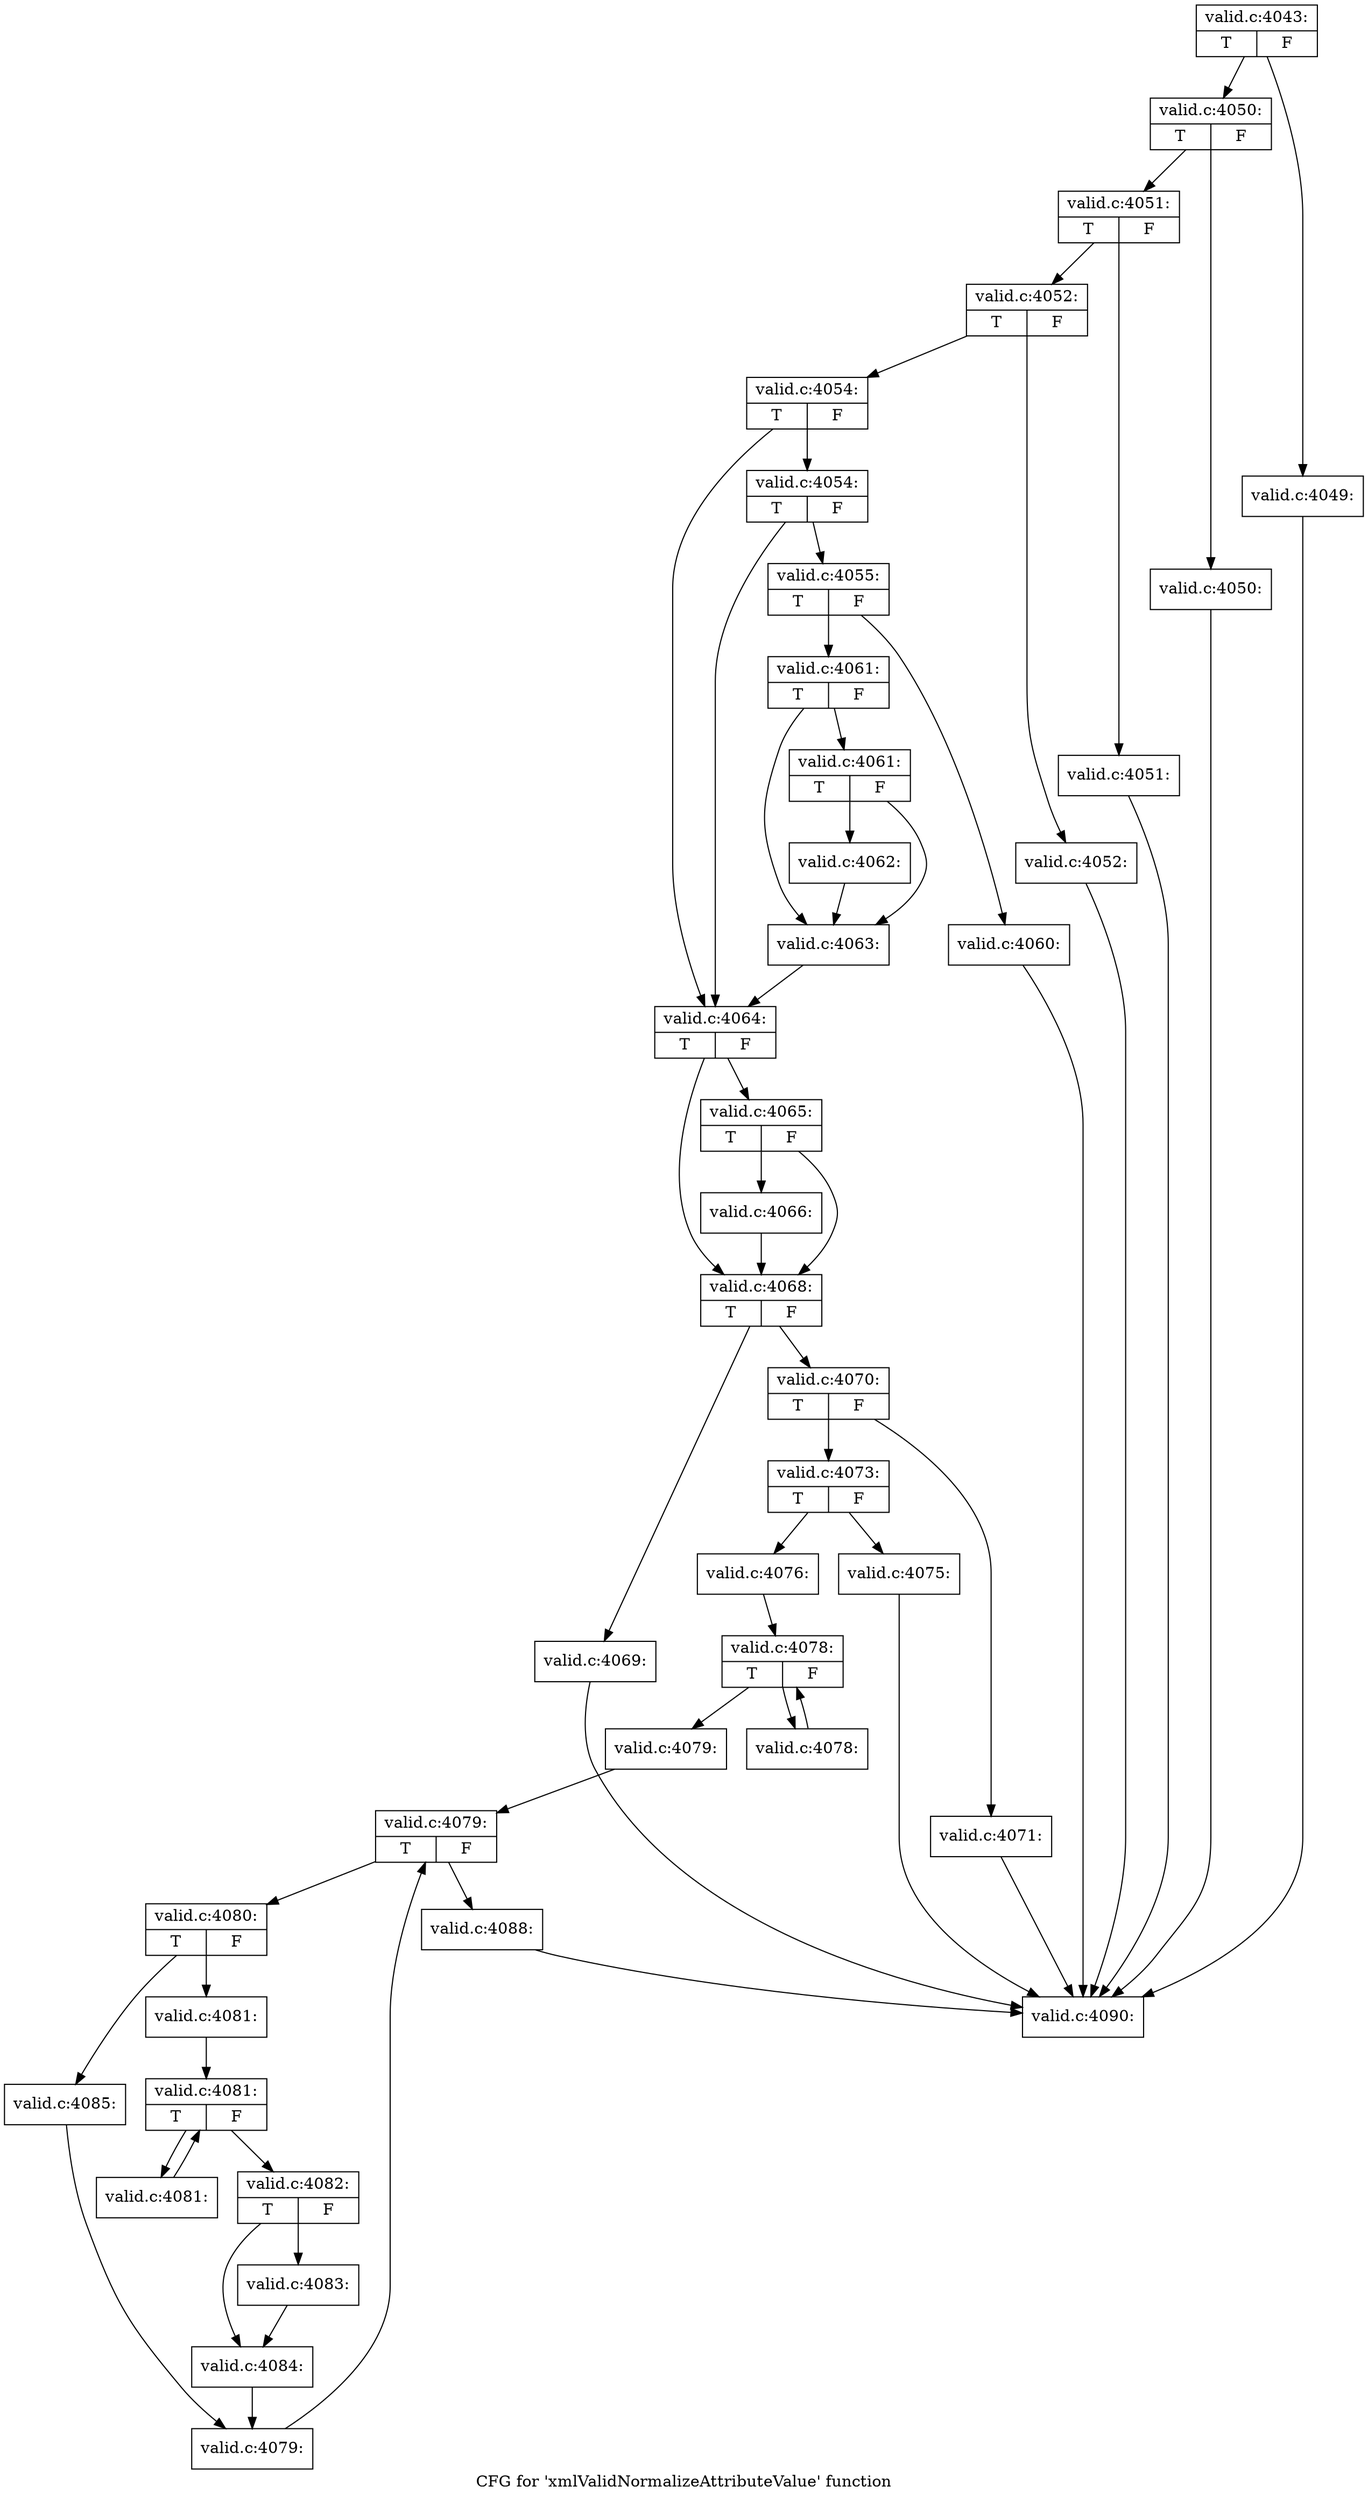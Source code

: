 digraph "CFG for 'xmlValidNormalizeAttributeValue' function" {
	label="CFG for 'xmlValidNormalizeAttributeValue' function";

	Node0x4f95850 [shape=record,label="{valid.c:4043:|{<s0>T|<s1>F}}"];
	Node0x4f95850 -> Node0x4fda1e0;
	Node0x4f95850 -> Node0x4fda230;
	Node0x4fda1e0 [shape=record,label="{valid.c:4049:}"];
	Node0x4fda1e0 -> Node0x4f959e0;
	Node0x4fda230 [shape=record,label="{valid.c:4050:|{<s0>T|<s1>F}}"];
	Node0x4fda230 -> Node0x4fda690;
	Node0x4fda230 -> Node0x4fda6e0;
	Node0x4fda690 [shape=record,label="{valid.c:4050:}"];
	Node0x4fda690 -> Node0x4f959e0;
	Node0x4fda6e0 [shape=record,label="{valid.c:4051:|{<s0>T|<s1>F}}"];
	Node0x4fda6e0 -> Node0x4fdab40;
	Node0x4fda6e0 -> Node0x4fdab90;
	Node0x4fdab40 [shape=record,label="{valid.c:4051:}"];
	Node0x4fdab40 -> Node0x4f959e0;
	Node0x4fdab90 [shape=record,label="{valid.c:4052:|{<s0>T|<s1>F}}"];
	Node0x4fdab90 -> Node0x4fdaff0;
	Node0x4fdab90 -> Node0x4fdb040;
	Node0x4fdaff0 [shape=record,label="{valid.c:4052:}"];
	Node0x4fdaff0 -> Node0x4f959e0;
	Node0x4fdb040 [shape=record,label="{valid.c:4054:|{<s0>T|<s1>F}}"];
	Node0x4fdb040 -> Node0x4fdb540;
	Node0x4fdb040 -> Node0x4fdb4f0;
	Node0x4fdb540 [shape=record,label="{valid.c:4054:|{<s0>T|<s1>F}}"];
	Node0x4fdb540 -> Node0x4fdb4a0;
	Node0x4fdb540 -> Node0x4fdb4f0;
	Node0x4fdb4a0 [shape=record,label="{valid.c:4055:|{<s0>T|<s1>F}}"];
	Node0x4fdb4a0 -> Node0x5093d00;
	Node0x4fdb4a0 -> Node0x5093d50;
	Node0x5093d00 [shape=record,label="{valid.c:4060:}"];
	Node0x5093d00 -> Node0x4f959e0;
	Node0x5093d50 [shape=record,label="{valid.c:4061:|{<s0>T|<s1>F}}"];
	Node0x5093d50 -> Node0x5094250;
	Node0x5093d50 -> Node0x5094200;
	Node0x5094250 [shape=record,label="{valid.c:4061:|{<s0>T|<s1>F}}"];
	Node0x5094250 -> Node0x50941b0;
	Node0x5094250 -> Node0x5094200;
	Node0x50941b0 [shape=record,label="{valid.c:4062:}"];
	Node0x50941b0 -> Node0x5094200;
	Node0x5094200 [shape=record,label="{valid.c:4063:}"];
	Node0x5094200 -> Node0x4fdb4f0;
	Node0x4fdb4f0 [shape=record,label="{valid.c:4064:|{<s0>T|<s1>F}}"];
	Node0x4fdb4f0 -> Node0x50953b0;
	Node0x4fdb4f0 -> Node0x5095360;
	Node0x50953b0 [shape=record,label="{valid.c:4065:|{<s0>T|<s1>F}}"];
	Node0x50953b0 -> Node0x5095310;
	Node0x50953b0 -> Node0x5095360;
	Node0x5095310 [shape=record,label="{valid.c:4066:}"];
	Node0x5095310 -> Node0x5095360;
	Node0x5095360 [shape=record,label="{valid.c:4068:|{<s0>T|<s1>F}}"];
	Node0x5095360 -> Node0x50960a0;
	Node0x5095360 -> Node0x50960f0;
	Node0x50960a0 [shape=record,label="{valid.c:4069:}"];
	Node0x50960a0 -> Node0x4f959e0;
	Node0x50960f0 [shape=record,label="{valid.c:4070:|{<s0>T|<s1>F}}"];
	Node0x50960f0 -> Node0x5096550;
	Node0x50960f0 -> Node0x50965a0;
	Node0x5096550 [shape=record,label="{valid.c:4071:}"];
	Node0x5096550 -> Node0x4f959e0;
	Node0x50965a0 [shape=record,label="{valid.c:4073:|{<s0>T|<s1>F}}"];
	Node0x50965a0 -> Node0x5096d60;
	Node0x50965a0 -> Node0x5096db0;
	Node0x5096d60 [shape=record,label="{valid.c:4075:}"];
	Node0x5096d60 -> Node0x4f959e0;
	Node0x5096db0 [shape=record,label="{valid.c:4076:}"];
	Node0x5096db0 -> Node0x5097480;
	Node0x5097480 [shape=record,label="{valid.c:4078:|{<s0>T|<s1>F}}"];
	Node0x5097480 -> Node0x5097930;
	Node0x5097480 -> Node0x50976a0;
	Node0x5097930 [shape=record,label="{valid.c:4078:}"];
	Node0x5097930 -> Node0x5097480;
	Node0x50976a0 [shape=record,label="{valid.c:4079:}"];
	Node0x50976a0 -> Node0x5097b60;
	Node0x5097b60 [shape=record,label="{valid.c:4079:|{<s0>T|<s1>F}}"];
	Node0x5097b60 -> Node0x5097d00;
	Node0x5097b60 -> Node0x5097d80;
	Node0x5097d00 [shape=record,label="{valid.c:4080:|{<s0>T|<s1>F}}"];
	Node0x5097d00 -> Node0x5098120;
	Node0x5097d00 -> Node0x50981c0;
	Node0x5098120 [shape=record,label="{valid.c:4081:}"];
	Node0x5098120 -> Node0x5098600;
	Node0x5098600 [shape=record,label="{valid.c:4081:|{<s0>T|<s1>F}}"];
	Node0x5098600 -> Node0x5098a50;
	Node0x5098600 -> Node0x50987c0;
	Node0x5098a50 [shape=record,label="{valid.c:4081:}"];
	Node0x5098a50 -> Node0x5098600;
	Node0x50987c0 [shape=record,label="{valid.c:4082:|{<s0>T|<s1>F}}"];
	Node0x50987c0 -> Node0x5098cf0;
	Node0x50987c0 -> Node0x5098d40;
	Node0x5098cf0 [shape=record,label="{valid.c:4083:}"];
	Node0x5098cf0 -> Node0x5098d40;
	Node0x5098d40 [shape=record,label="{valid.c:4084:}"];
	Node0x5098d40 -> Node0x5098170;
	Node0x50981c0 [shape=record,label="{valid.c:4085:}"];
	Node0x50981c0 -> Node0x5098170;
	Node0x5098170 [shape=record,label="{valid.c:4079:}"];
	Node0x5098170 -> Node0x5097b60;
	Node0x5097d80 [shape=record,label="{valid.c:4088:}"];
	Node0x5097d80 -> Node0x4f959e0;
	Node0x4f959e0 [shape=record,label="{valid.c:4090:}"];
}
